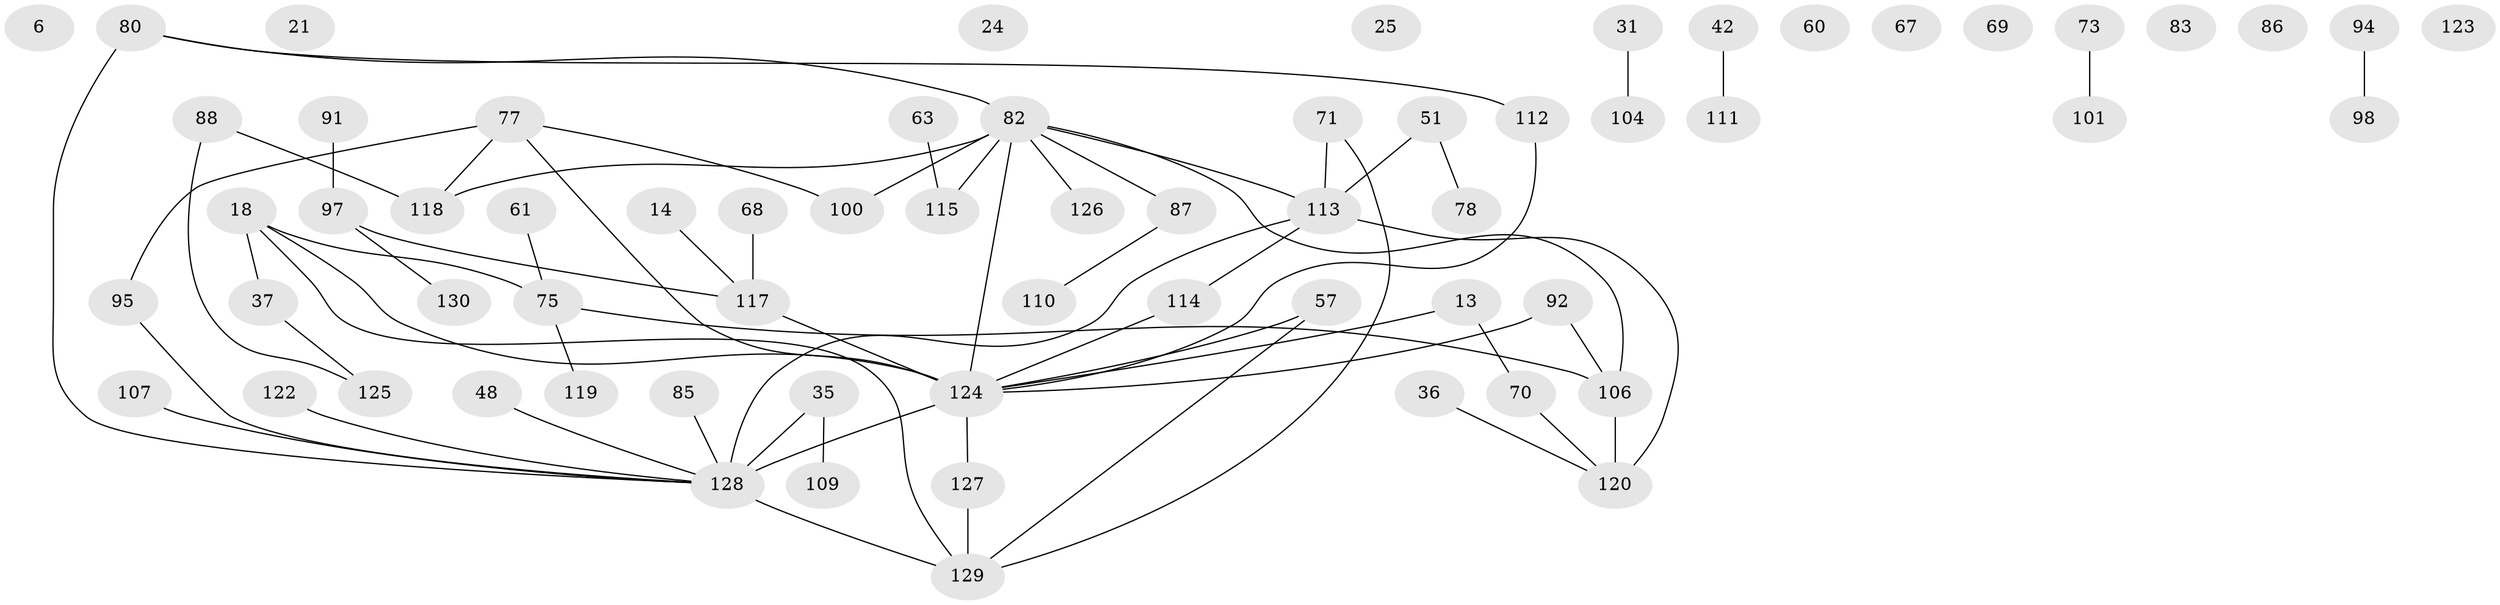 // original degree distribution, {1: 0.26153846153846155, 3: 0.15384615384615385, 2: 0.3153846153846154, 0: 0.07692307692307693, 5: 0.038461538461538464, 4: 0.13076923076923078, 7: 0.023076923076923078}
// Generated by graph-tools (version 1.1) at 2025/44/03/04/25 21:44:06]
// undirected, 65 vertices, 66 edges
graph export_dot {
graph [start="1"]
  node [color=gray90,style=filled];
  6;
  13;
  14;
  18;
  21;
  24;
  25;
  31;
  35;
  36;
  37 [super="+27"];
  42 [super="+1"];
  48;
  51;
  57 [super="+49"];
  60;
  61;
  63;
  67;
  68;
  69;
  70 [super="+10"];
  71 [super="+66"];
  73;
  75 [super="+17"];
  77 [super="+53+44+45"];
  78;
  80;
  82 [super="+65+76"];
  83;
  85;
  86;
  87 [super="+72"];
  88;
  91;
  92;
  94;
  95;
  97 [super="+64"];
  98;
  100;
  101;
  104;
  106;
  107;
  109;
  110;
  111;
  112;
  113 [super="+32+103"];
  114;
  115;
  117 [super="+90"];
  118;
  119;
  120 [super="+46"];
  122;
  123;
  124 [super="+102+121+47+99+54+93"];
  125;
  126;
  127 [super="+84"];
  128 [super="+96+116"];
  129 [super="+89"];
  130;
  13 -- 70;
  13 -- 124;
  14 -- 117;
  18 -- 37;
  18 -- 75 [weight=2];
  18 -- 124;
  18 -- 129;
  31 -- 104;
  35 -- 109;
  35 -- 128;
  36 -- 120;
  37 -- 125;
  42 -- 111;
  48 -- 128;
  51 -- 78;
  51 -- 113;
  57 -- 129 [weight=2];
  57 -- 124;
  61 -- 75;
  63 -- 115;
  68 -- 117;
  70 -- 120;
  71 -- 113;
  71 -- 129;
  73 -- 101;
  75 -- 119;
  75 -- 106;
  77 -- 118;
  77 -- 124;
  77 -- 95;
  77 -- 100;
  80 -- 112;
  80 -- 128 [weight=2];
  80 -- 82;
  82 -- 118 [weight=2];
  82 -- 124 [weight=3];
  82 -- 115;
  82 -- 113;
  82 -- 100;
  82 -- 87;
  82 -- 106;
  82 -- 126;
  85 -- 128;
  87 -- 110;
  88 -- 118;
  88 -- 125;
  91 -- 97;
  92 -- 106;
  92 -- 124;
  94 -- 98;
  95 -- 128;
  97 -- 130;
  97 -- 117;
  106 -- 120 [weight=2];
  107 -- 128;
  112 -- 124;
  113 -- 128 [weight=2];
  113 -- 114;
  113 -- 120;
  114 -- 124;
  117 -- 124 [weight=2];
  122 -- 128;
  124 -- 128 [weight=5];
  124 -- 127;
  127 -- 129;
  128 -- 129 [weight=2];
}
